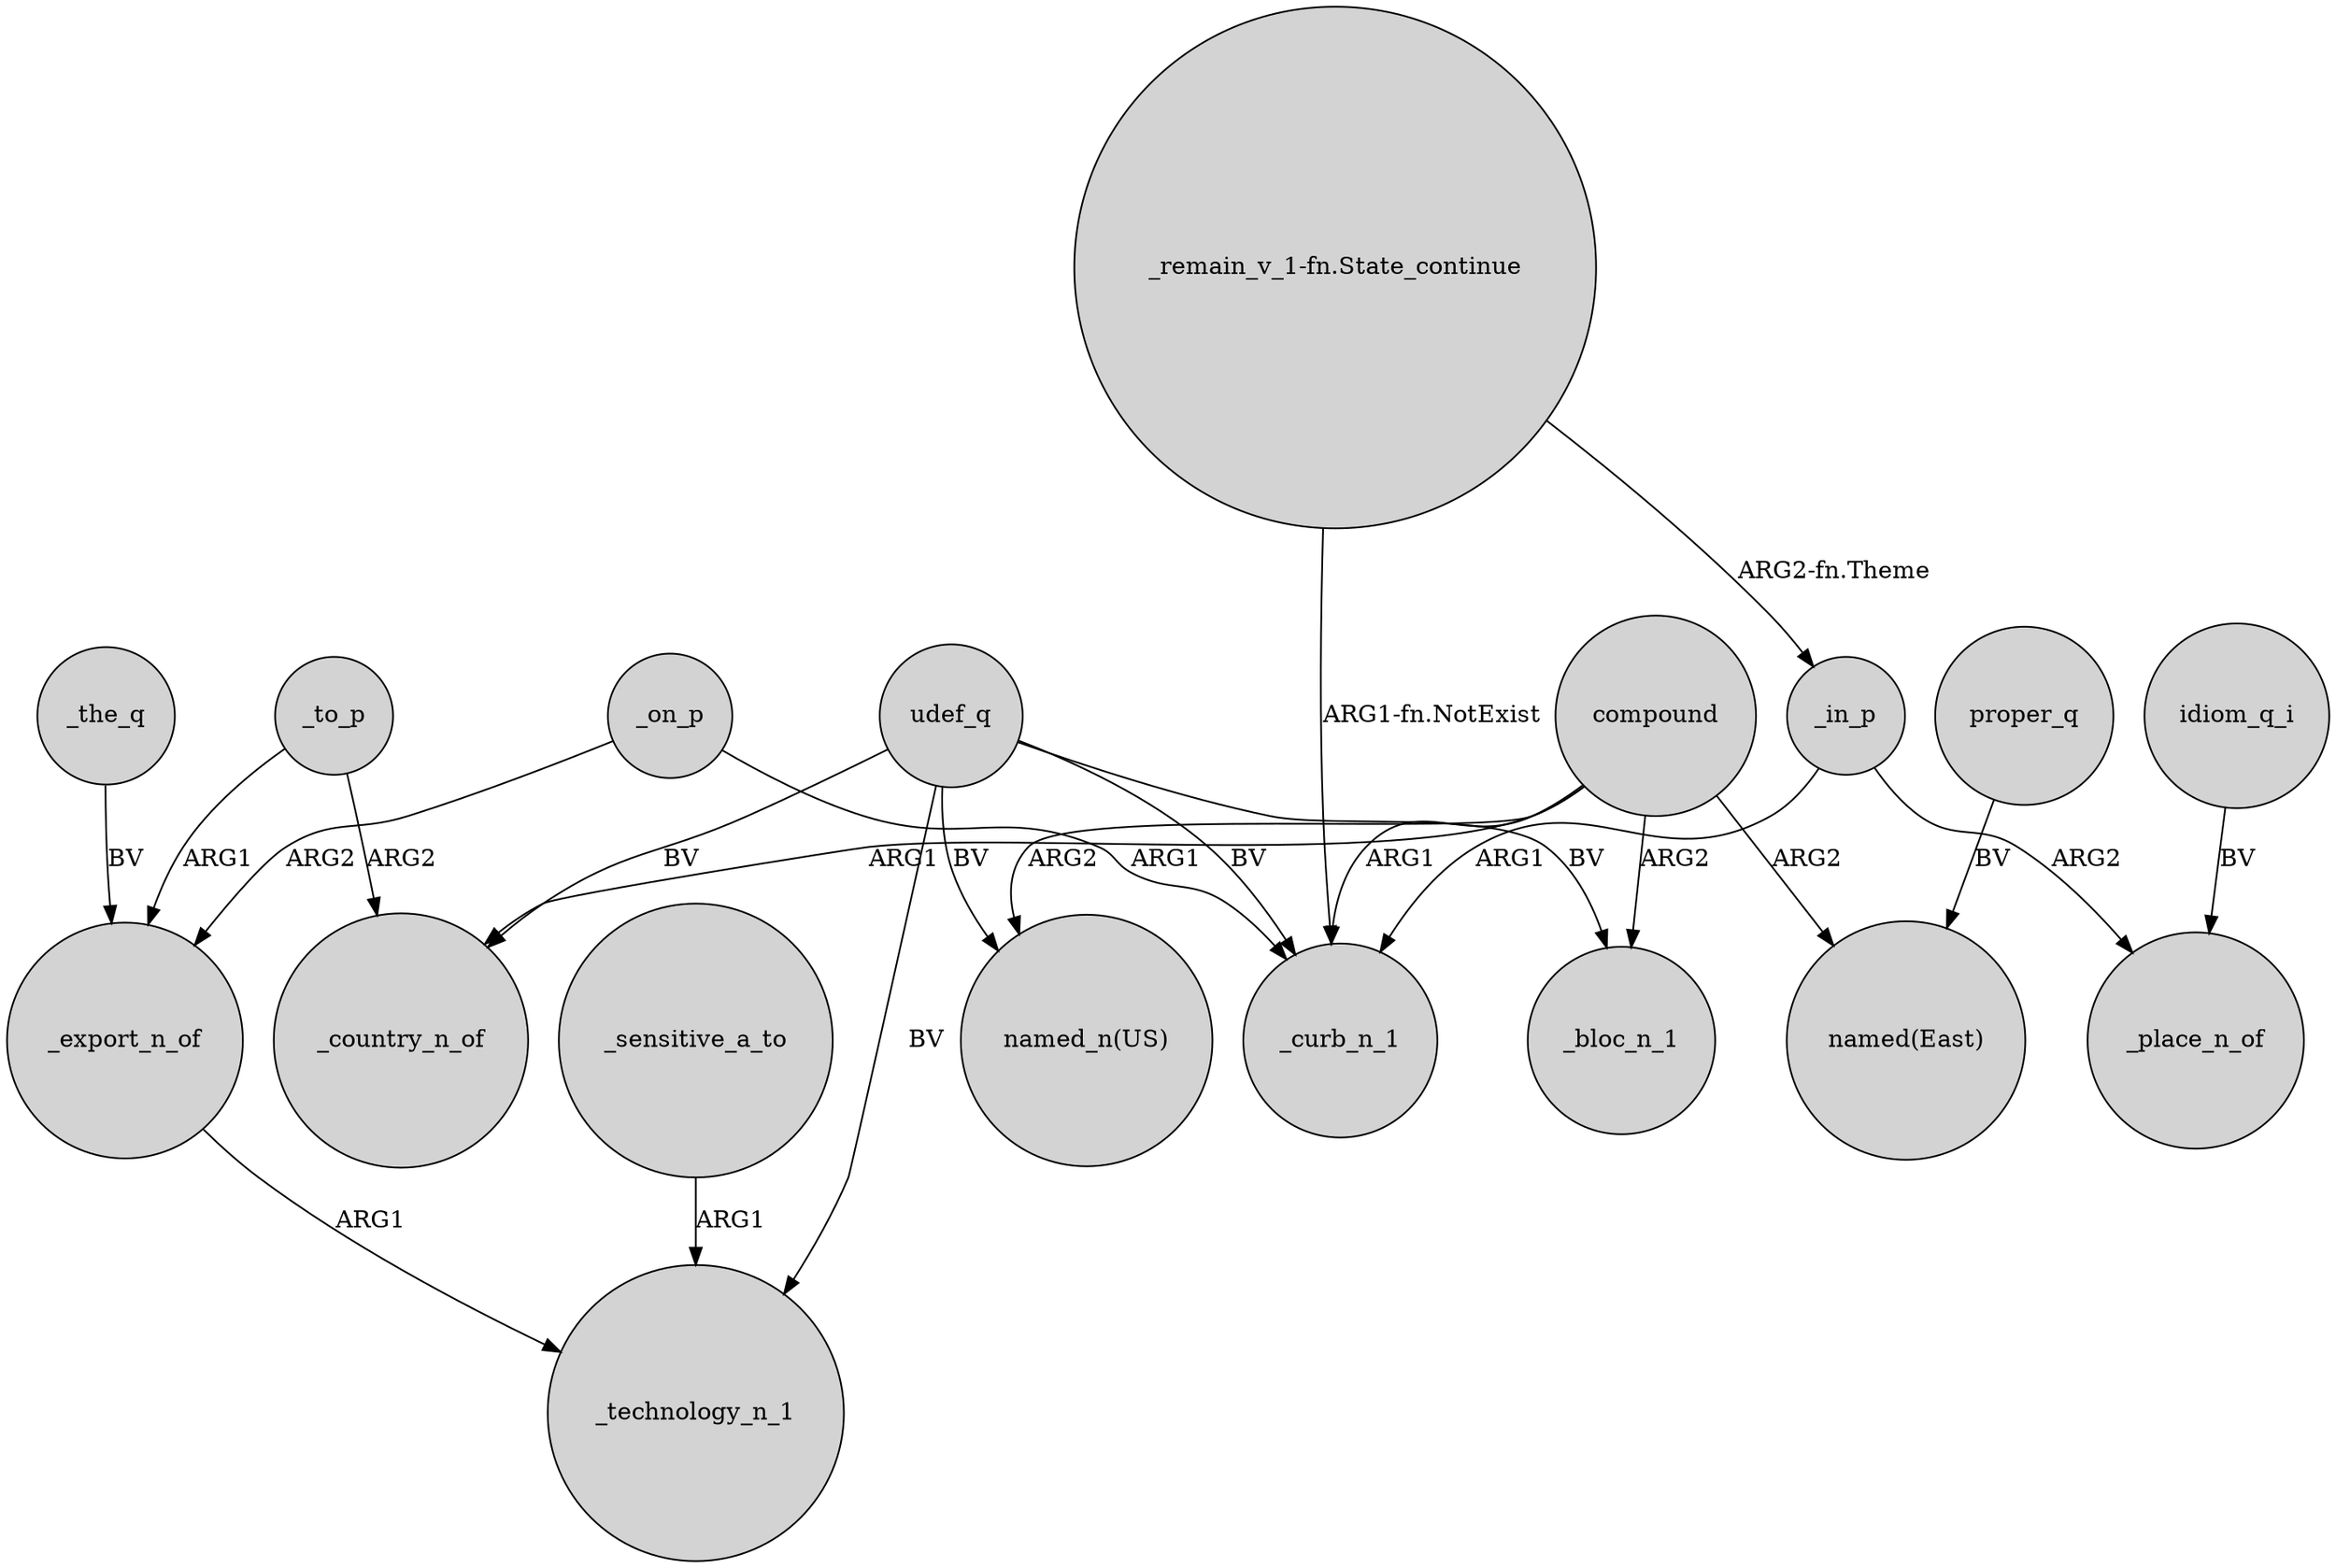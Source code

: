 digraph {
	node [shape=circle style=filled]
	_to_p -> _export_n_of [label=ARG1]
	udef_q -> "named_n(US)" [label=BV]
	compound -> _curb_n_1 [label=ARG1]
	udef_q -> _curb_n_1 [label=BV]
	"_remain_v_1-fn.State_continue" -> _curb_n_1 [label="ARG1-fn.NotExist"]
	compound -> _bloc_n_1 [label=ARG2]
	compound -> "named_n(US)" [label=ARG2]
	_in_p -> _place_n_of [label=ARG2]
	_export_n_of -> _technology_n_1 [label=ARG1]
	udef_q -> _bloc_n_1 [label=BV]
	_on_p -> _curb_n_1 [label=ARG1]
	udef_q -> _country_n_of [label=BV]
	"_remain_v_1-fn.State_continue" -> _in_p [label="ARG2-fn.Theme"]
	compound -> _country_n_of [label=ARG1]
	_to_p -> _country_n_of [label=ARG2]
	udef_q -> _technology_n_1 [label=BV]
	_the_q -> _export_n_of [label=BV]
	_sensitive_a_to -> _technology_n_1 [label=ARG1]
	_on_p -> _export_n_of [label=ARG2]
	proper_q -> "named(East)" [label=BV]
	_in_p -> _curb_n_1 [label=ARG1]
	compound -> "named(East)" [label=ARG2]
	idiom_q_i -> _place_n_of [label=BV]
}
